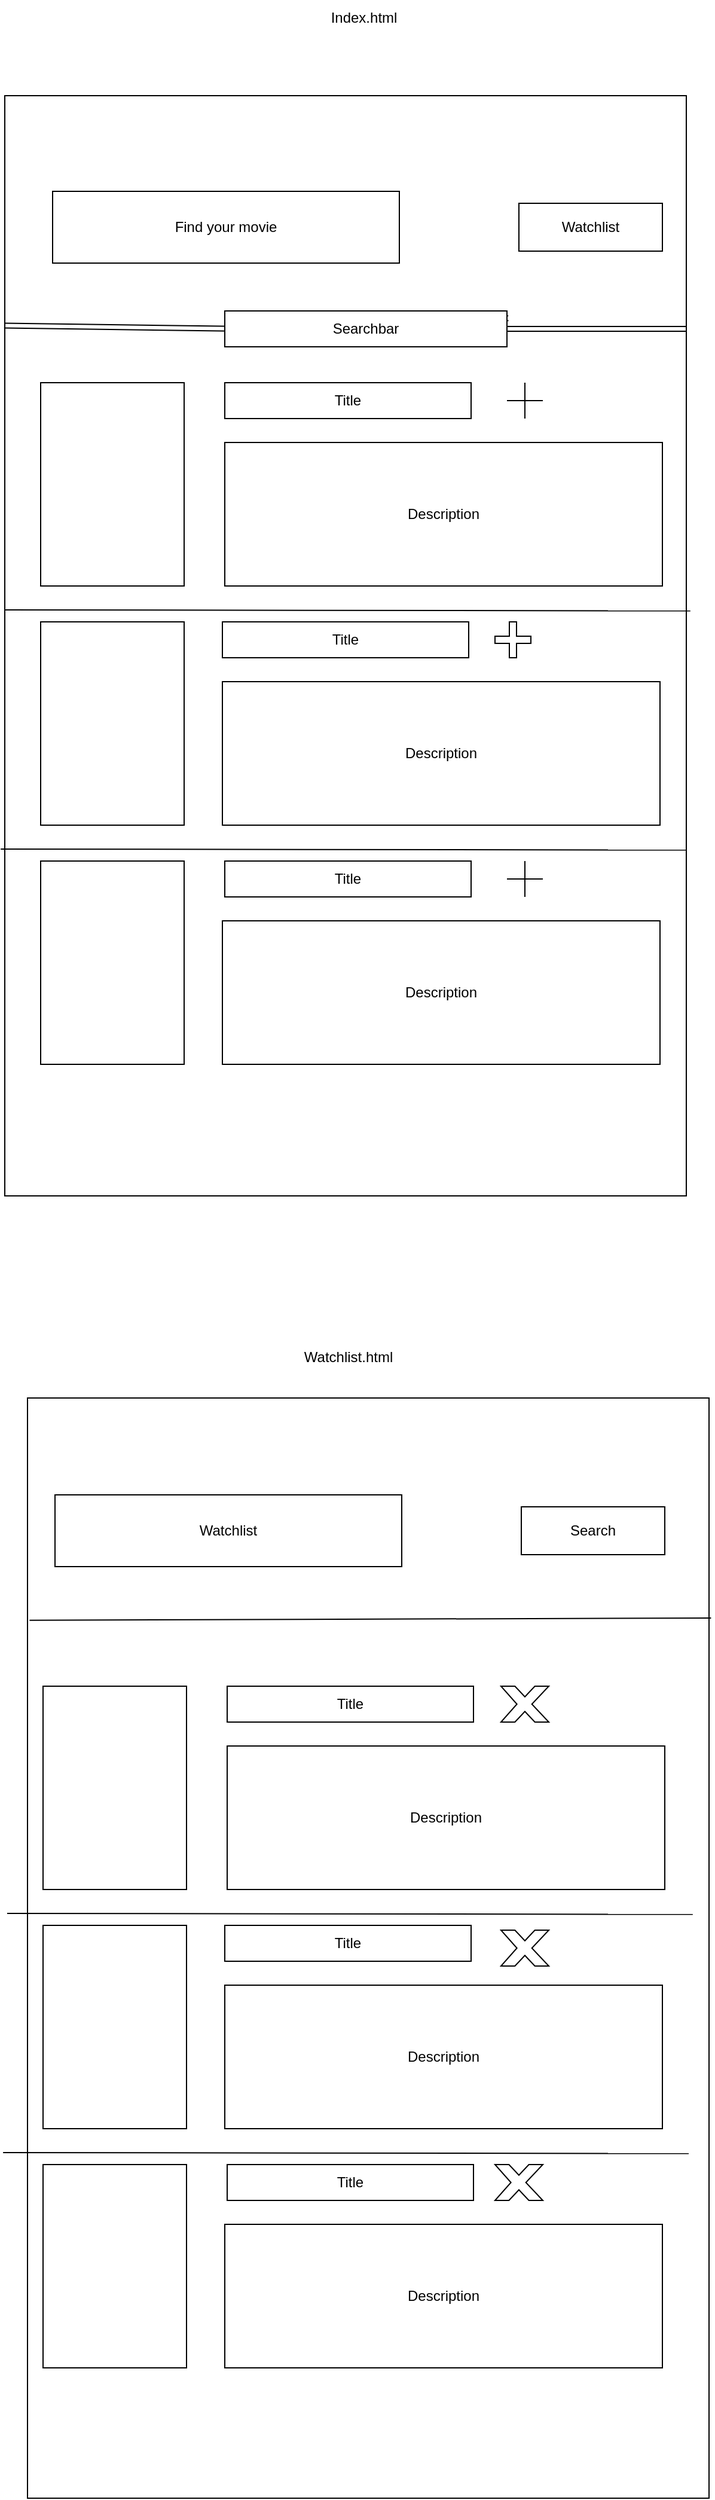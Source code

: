 <mxfile>
    <diagram id="ytwjphS38zm7c073dALb" name="Page-1">
        <mxGraphModel dx="1693" dy="1381" grid="1" gridSize="10" guides="1" tooltips="1" connect="1" arrows="1" fold="1" page="1" pageScale="1" pageWidth="827" pageHeight="1169" math="0" shadow="0">
            <root>
                <mxCell id="0"/>
                <mxCell id="1" parent="0"/>
                <mxCell id="2" value="Index.html" style="text;html=1;align=center;verticalAlign=middle;resizable=0;points=[];autosize=1;strokeColor=none;fillColor=none;" vertex="1" parent="1">
                    <mxGeometry x="370" width="80" height="30" as="geometry"/>
                </mxCell>
                <mxCell id="5" value="" style="rounded=0;whiteSpace=wrap;html=1;" vertex="1" parent="1">
                    <mxGeometry x="110" y="80" width="570" height="920" as="geometry"/>
                </mxCell>
                <mxCell id="8" value="Find your movie" style="rounded=0;whiteSpace=wrap;html=1;" vertex="1" parent="1">
                    <mxGeometry x="150" y="160" width="290" height="60" as="geometry"/>
                </mxCell>
                <mxCell id="9" value="Watchlist" style="rounded=0;whiteSpace=wrap;html=1;" vertex="1" parent="1">
                    <mxGeometry x="540" y="170" width="120" height="40" as="geometry"/>
                </mxCell>
                <mxCell id="11" value="" style="shape=link;html=1;startArrow=none;" edge="1" parent="1" source="12">
                    <mxGeometry width="100" relative="1" as="geometry">
                        <mxPoint x="110" y="270" as="sourcePoint"/>
                        <mxPoint x="680" y="275" as="targetPoint"/>
                    </mxGeometry>
                </mxCell>
                <mxCell id="13" value="" style="shape=link;html=1;entryX=1.005;entryY=0.205;entryDx=0;entryDy=0;entryPerimeter=0;endArrow=none;exitX=-0.001;exitY=0.209;exitDx=0;exitDy=0;exitPerimeter=0;" edge="1" parent="1" source="5" target="12">
                    <mxGeometry width="100" relative="1" as="geometry">
                        <mxPoint x="100" y="275" as="sourcePoint"/>
                        <mxPoint x="682.85" y="268.6" as="targetPoint"/>
                        <Array as="points">
                            <mxPoint x="310" y="275"/>
                        </Array>
                    </mxGeometry>
                </mxCell>
                <mxCell id="12" value="Searchbar" style="rounded=0;whiteSpace=wrap;html=1;" vertex="1" parent="1">
                    <mxGeometry x="294" y="260" width="236" height="30" as="geometry"/>
                </mxCell>
                <mxCell id="14" value="" style="rounded=0;whiteSpace=wrap;html=1;" vertex="1" parent="1">
                    <mxGeometry x="140" y="320" width="120" height="170" as="geometry"/>
                </mxCell>
                <mxCell id="16" value="" style="rounded=0;whiteSpace=wrap;html=1;" vertex="1" parent="1">
                    <mxGeometry x="140" y="520" width="120" height="170" as="geometry"/>
                </mxCell>
                <mxCell id="17" value="" style="rounded=0;whiteSpace=wrap;html=1;" vertex="1" parent="1">
                    <mxGeometry x="140" y="720" width="120" height="170" as="geometry"/>
                </mxCell>
                <mxCell id="18" value="Title" style="rounded=0;whiteSpace=wrap;html=1;" vertex="1" parent="1">
                    <mxGeometry x="294" y="320" width="206" height="30" as="geometry"/>
                </mxCell>
                <mxCell id="19" value="Title" style="rounded=0;whiteSpace=wrap;html=1;" vertex="1" parent="1">
                    <mxGeometry x="294" y="720" width="206" height="30" as="geometry"/>
                </mxCell>
                <mxCell id="20" value="Title" style="rounded=0;whiteSpace=wrap;html=1;" vertex="1" parent="1">
                    <mxGeometry x="292" y="520" width="206" height="30" as="geometry"/>
                </mxCell>
                <mxCell id="21" value="Description" style="rounded=0;whiteSpace=wrap;html=1;" vertex="1" parent="1">
                    <mxGeometry x="294" y="370" width="366" height="120" as="geometry"/>
                </mxCell>
                <mxCell id="22" value="Description" style="rounded=0;whiteSpace=wrap;html=1;" vertex="1" parent="1">
                    <mxGeometry x="292" y="770" width="366" height="120" as="geometry"/>
                </mxCell>
                <mxCell id="23" value="Description" style="rounded=0;whiteSpace=wrap;html=1;" vertex="1" parent="1">
                    <mxGeometry x="292" y="570" width="366" height="120" as="geometry"/>
                </mxCell>
                <mxCell id="26" value="" style="endArrow=none;html=1;exitX=-0.006;exitY=0.51;exitDx=0;exitDy=0;exitPerimeter=0;" edge="1" parent="1">
                    <mxGeometry width="50" height="50" relative="1" as="geometry">
                        <mxPoint x="106.58" y="710" as="sourcePoint"/>
                        <mxPoint x="680" y="710.8" as="targetPoint"/>
                        <Array as="points"/>
                    </mxGeometry>
                </mxCell>
                <mxCell id="28" value="" style="endArrow=none;html=1;exitX=-0.006;exitY=0.51;exitDx=0;exitDy=0;exitPerimeter=0;" edge="1" parent="1">
                    <mxGeometry width="50" height="50" relative="1" as="geometry">
                        <mxPoint x="110.0" y="510.0" as="sourcePoint"/>
                        <mxPoint x="683.42" y="510.8" as="targetPoint"/>
                        <Array as="points"/>
                    </mxGeometry>
                </mxCell>
                <mxCell id="31" value="" style="rounded=0;whiteSpace=wrap;html=1;" vertex="1" parent="1">
                    <mxGeometry x="129" y="1169" width="570" height="920" as="geometry"/>
                </mxCell>
                <mxCell id="32" value="Watchlist.html" style="text;html=1;align=center;verticalAlign=middle;resizable=0;points=[];autosize=1;strokeColor=none;fillColor=none;" vertex="1" parent="1">
                    <mxGeometry x="347" y="1120" width="100" height="30" as="geometry"/>
                </mxCell>
                <mxCell id="33" value="Watchlist" style="rounded=0;whiteSpace=wrap;html=1;" vertex="1" parent="1">
                    <mxGeometry x="152" y="1250" width="290" height="60" as="geometry"/>
                </mxCell>
                <mxCell id="34" value="Search" style="rounded=0;whiteSpace=wrap;html=1;" vertex="1" parent="1">
                    <mxGeometry x="542" y="1260" width="120" height="40" as="geometry"/>
                </mxCell>
                <mxCell id="38" value="" style="rounded=0;whiteSpace=wrap;html=1;" vertex="1" parent="1">
                    <mxGeometry x="142" y="1410" width="120" height="170" as="geometry"/>
                </mxCell>
                <mxCell id="39" value="" style="rounded=0;whiteSpace=wrap;html=1;" vertex="1" parent="1">
                    <mxGeometry x="142" y="1610" width="120" height="170" as="geometry"/>
                </mxCell>
                <mxCell id="40" value="" style="rounded=0;whiteSpace=wrap;html=1;" vertex="1" parent="1">
                    <mxGeometry x="142" y="1810" width="120" height="170" as="geometry"/>
                </mxCell>
                <mxCell id="41" value="Title" style="rounded=0;whiteSpace=wrap;html=1;" vertex="1" parent="1">
                    <mxGeometry x="296" y="1410" width="206" height="30" as="geometry"/>
                </mxCell>
                <mxCell id="42" value="Title" style="rounded=0;whiteSpace=wrap;html=1;" vertex="1" parent="1">
                    <mxGeometry x="296" y="1810" width="206" height="30" as="geometry"/>
                </mxCell>
                <mxCell id="43" value="Title" style="rounded=0;whiteSpace=wrap;html=1;" vertex="1" parent="1">
                    <mxGeometry x="294" y="1610" width="206" height="30" as="geometry"/>
                </mxCell>
                <mxCell id="44" value="Description" style="rounded=0;whiteSpace=wrap;html=1;" vertex="1" parent="1">
                    <mxGeometry x="296" y="1460" width="366" height="120" as="geometry"/>
                </mxCell>
                <mxCell id="45" value="Description" style="rounded=0;whiteSpace=wrap;html=1;" vertex="1" parent="1">
                    <mxGeometry x="294" y="1860" width="366" height="120" as="geometry"/>
                </mxCell>
                <mxCell id="46" value="Description" style="rounded=0;whiteSpace=wrap;html=1;" vertex="1" parent="1">
                    <mxGeometry x="294" y="1660" width="366" height="120" as="geometry"/>
                </mxCell>
                <mxCell id="47" value="" style="endArrow=none;html=1;exitX=-0.006;exitY=0.51;exitDx=0;exitDy=0;exitPerimeter=0;" edge="1" parent="1">
                    <mxGeometry width="50" height="50" relative="1" as="geometry">
                        <mxPoint x="108.58" y="1800" as="sourcePoint"/>
                        <mxPoint x="682" y="1800.8" as="targetPoint"/>
                        <Array as="points"/>
                    </mxGeometry>
                </mxCell>
                <mxCell id="49" value="" style="endArrow=none;html=1;exitX=-0.006;exitY=0.51;exitDx=0;exitDy=0;exitPerimeter=0;" edge="1" parent="1">
                    <mxGeometry width="50" height="50" relative="1" as="geometry">
                        <mxPoint x="112" y="1600" as="sourcePoint"/>
                        <mxPoint x="685.42" y="1600.8" as="targetPoint"/>
                        <Array as="points"/>
                    </mxGeometry>
                </mxCell>
                <mxCell id="51" value="" style="endArrow=none;html=1;exitX=0.003;exitY=0.202;exitDx=0;exitDy=0;exitPerimeter=0;entryX=1.003;entryY=0.2;entryDx=0;entryDy=0;entryPerimeter=0;" edge="1" parent="1" source="31" target="31">
                    <mxGeometry width="50" height="50" relative="1" as="geometry">
                        <mxPoint x="480" y="1380" as="sourcePoint"/>
                        <mxPoint x="530" y="1320" as="targetPoint"/>
                    </mxGeometry>
                </mxCell>
                <mxCell id="53" value="" style="shape=cross;whiteSpace=wrap;html=1;size=0;" vertex="1" parent="1">
                    <mxGeometry x="530" y="320" width="30" height="30" as="geometry"/>
                </mxCell>
                <mxCell id="54" value="" style="shape=cross;whiteSpace=wrap;html=1;" vertex="1" parent="1">
                    <mxGeometry x="520" y="520" width="30" height="30" as="geometry"/>
                </mxCell>
                <mxCell id="56" value="" style="shape=cross;whiteSpace=wrap;html=1;size=0;" vertex="1" parent="1">
                    <mxGeometry x="530" y="720" width="30" height="30" as="geometry"/>
                </mxCell>
                <mxCell id="57" value="" style="verticalLabelPosition=bottom;verticalAlign=top;html=1;shape=mxgraph.basic.x" vertex="1" parent="1">
                    <mxGeometry x="520" y="1810" width="40" height="30" as="geometry"/>
                </mxCell>
                <mxCell id="58" value="" style="verticalLabelPosition=bottom;verticalAlign=top;html=1;shape=mxgraph.basic.x" vertex="1" parent="1">
                    <mxGeometry x="525" y="1614" width="40" height="30" as="geometry"/>
                </mxCell>
                <mxCell id="59" value="" style="verticalLabelPosition=bottom;verticalAlign=top;html=1;shape=mxgraph.basic.x" vertex="1" parent="1">
                    <mxGeometry x="525" y="1410" width="40" height="30" as="geometry"/>
                </mxCell>
            </root>
        </mxGraphModel>
    </diagram>
</mxfile>